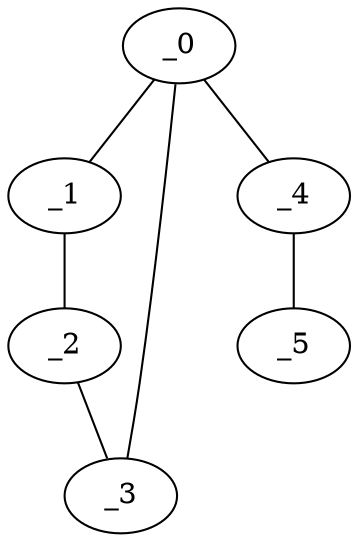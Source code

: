 graph FP1_0021 {
	_0	 [x="0.680546",
		y="2.82151"];
	_1	 [x="0.554444",
		y="0.941299"];
	_0 -- _1;
	_3	 [x="1.5824",
		y="1.67446"];
	_0 -- _3;
	_4	 [x="2.1",
		y="2.78"];
	_0 -- _4;
	_2	 [x="0.247648",
		y="1.69457"];
	_1 -- _2;
	_2 -- _3;
	_5	 [x="0.086107",
		y="2.79111"];
	_4 -- _5;
}
